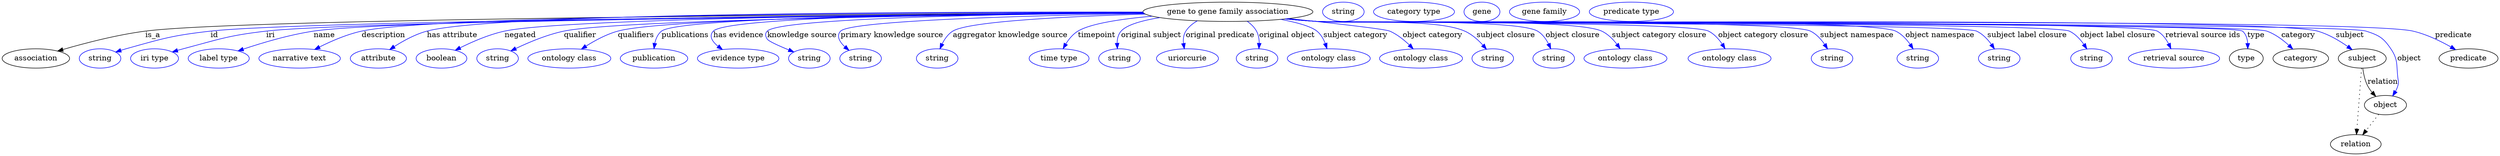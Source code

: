 digraph {
	graph [bb="0,0,4625,283"];
	node [label="\N"];
	"gene to gene family association"	[height=0.5,
		label="gene to gene family association",
		pos="2270.4,265",
		width=4.3691];
	association	[height=0.5,
		pos="62.394,178",
		width=1.7332];
	"gene to gene family association" -> association	[label=is_a,
		lp="279.39,221.5",
		pos="e,102.71,191.77 2113.5,263.28 1673.1,260.99 446.15,252.54 265.39,229 212.36,222.09 153.12,206.57 112.39,194.64"];
	id	[color=blue,
		height=0.5,
		label=string,
		pos="181.39,178",
		width=1.0652];
	"gene to gene family association" -> id	[color=blue,
		label=id,
		lp="393.39,221.5",
		pos="e,210.39,189.97 2114,262.79 1692.8,259.28 555.37,248.16 386.39,229 315.55,220.97 298.04,215.28 229.39,196 226.29,195.13 223.09,194.16 \
219.89,193.14",
		style=solid];
	iri	[color=blue,
		height=0.5,
		label="iri type",
		pos="282.39,178",
		width=1.2277];
	"gene to gene family association" -> iri	[color=blue,
		label=iri,
		lp="496.39,221.5",
		pos="e,315.33,190.11 2114.1,262.65 1709.2,258.93 647.07,247.49 488.39,229 419.3,220.95 402.59,213.98 335.39,196 332.03,195.1 328.55,194.11 \
325.07,193.09",
		style=solid];
	name	[color=blue,
		height=0.5,
		label="label type",
		pos="401.39,178",
		width=1.5707];
	"gene to gene family association" -> name	[color=blue,
		label=name,
		lp="596.39,221.5",
		pos="e,436.99,192.1 2114,263.06 1723.3,260.4 725.56,251.46 576.39,229 531.46,222.23 481.79,207.29 446.88,195.49",
		style=solid];
	description	[color=blue,
		height=0.5,
		label="narrative text",
		pos="551.39,178",
		width=2.0943];
	"gene to gene family association" -> description	[color=blue,
		label=description,
		lp="704.89,221.5",
		pos="e,579.12,194.99 2113.3,264.08 1736.6,263.77 802.93,259.86 664.39,229 637.76,223.07 609.7,210.69 588.21,199.73",
		style=solid];
	"has attribute"	[color=blue,
		height=0.5,
		label=attribute,
		pos="696.39,178",
		width=1.4443];
	"gene to gene family association" -> "has attribute"	[color=blue,
		label="has attribute",
		lp="832.39,221.5",
		pos="e,717.39,194.73 2112.8,264.59 1756.7,265.31 910.52,263.32 785.39,229 764.2,223.19 742.65,211.27 726.06,200.53",
		style=solid];
	negated	[color=blue,
		height=0.5,
		label=boolean,
		pos="813.39,178",
		width=1.2999];
	"gene to gene family association" -> negated	[color=blue,
		label=negated,
		lp="958.39,221.5",
		pos="e,838.7,193.27 2113.7,263.25 1784.5,261.18 1042.1,253.8 929.39,229 900.72,222.69 870.31,209.31 847.83,197.97",
		style=solid];
	qualifier	[color=blue,
		height=0.5,
		label=string,
		pos="916.39,178",
		width=1.0652];
	"gene to gene family association" -> qualifier	[color=blue,
		label=qualifier,
		lp="1069.4,221.5",
		pos="e,941,192.08 2114.4,262.67 1806.5,259.59 1141.7,250.52 1039.4,229 1007.9,222.38 974.24,208.13 950.09,196.53",
		style=solid];
	qualifiers	[color=blue,
		height=0.5,
		label="ontology class",
		pos="1049.4,178",
		width=2.1304];
	"gene to gene family association" -> qualifiers	[color=blue,
		label=qualifiers,
		lp="1172.9,221.5",
		pos="e,1071.8,195.41 2113.8,263.25 1825.3,261.27 1230.6,254.15 1139.4,229 1118.5,223.23 1097.1,211.67 1080.5,201.12",
		style=solid];
	publications	[color=blue,
		height=0.5,
		label=publication,
		pos="1206.4,178",
		width=1.7332];
	"gene to gene family association" -> publications	[color=blue,
		label=publications,
		lp="1264.4,221.5",
		pos="e,1206.3,196.18 2113.3,263.6 1829,262.21 1254.8,256.05 1220.4,229 1213.4,223.48 1209.7,214.73 1207.8,206.08",
		style=solid];
	"has evidence"	[color=blue,
		height=0.5,
		label="evidence type",
		pos="1362.4,178",
		width=2.0943];
	"gene to gene family association" -> "has evidence"	[color=blue,
		label="has evidence",
		lp="1362.9,221.5",
		pos="e,1333.2,194.71 2113.4,263.85 1849.6,262.82 1343.5,257.16 1316.4,229 1307.6,219.91 1314.2,209.68 1324.9,200.86",
		style=solid];
	"knowledge source"	[color=blue,
		height=0.5,
		label=string,
		pos="1494.4,178",
		width=1.0652];
	"gene to gene family association" -> "knowledge source"	[color=blue,
		label="knowledge source",
		lp="1480.9,221.5",
		pos="e,1465.6,190.14 2113.8,263.12 1873.8,260.98 1440.1,253.71 1416.4,229 1411.8,224.19 1412.8,219.6 1416.4,214 1418.9,210.08 1437.8,\
201.57 1456.3,193.92",
		style=solid];
	"primary knowledge source"	[color=blue,
		height=0.5,
		label=string,
		pos="1589.4,178",
		width=1.0652];
	"gene to gene family association" -> "primary knowledge source"	[color=blue,
		label="primary knowledge source",
		lp="1647.4,221.5",
		pos="e,1567.9,193.09 2115.5,261.82 1910.2,258.15 1571.5,249.08 1552.4,229 1543.8,220 1550.4,208.99 1560.3,199.59",
		style=solid];
	"aggregator knowledge source"	[color=blue,
		height=0.5,
		label=string,
		pos="1731.4,178",
		width=1.0652];
	"gene to gene family association" -> "aggregator knowledge source"	[color=blue,
		label="aggregator knowledge source",
		lp="1866.9,221.5",
		pos="e,1736.5,195.92 2117.5,260.71 1978.3,256.56 1790.2,247.57 1760.4,229 1751.5,223.49 1745.1,214.21 1740.6,205.14",
		style=solid];
	timepoint	[color=blue,
		height=0.5,
		label="time type",
		pos="1957.4,178",
		width=1.5346];
	"gene to gene family association" -> timepoint	[color=blue,
		label=timepoint,
		lp="2027.4,221.5",
		pos="e,1964.9,196.26 2130.2,256.82 2073.6,251.79 2016.1,243.29 1992.4,229 1983,223.34 1975.5,214.08 1969.9,205.06",
		style=solid];
	"original subject"	[color=blue,
		height=0.5,
		label=string,
		pos="2069.4,178",
		width=1.0652];
	"gene to gene family association" -> "original subject"	[color=blue,
		label="original subject",
		lp="2128.4,221.5",
		pos="e,2065.5,196.32 2144.4,254.16 2112,248.97 2083.1,241.05 2072.4,229 2066.9,222.88 2065.1,214.5 2064.9,206.34",
		style=solid];
	"original predicate"	[color=blue,
		height=0.5,
		label=uriorcurie,
		pos="2195.4,178",
		width=1.5887];
	"gene to gene family association" -> "original predicate"	[color=blue,
		label="original predicate",
		lp="2255.9,221.5",
		pos="e,2189.6,196.05 2213.7,248.15 2205.2,243.34 2197.6,237.1 2192.4,229 2188.1,222.3 2187.2,213.98 2187.9,206.06",
		style=solid];
	"original object"	[color=blue,
		height=0.5,
		label=string,
		pos="2324.4,178",
		width=1.0652];
	"gene to gene family association" -> "original object"	[color=blue,
		label="original object",
		lp="2379.9,221.5",
		pos="e,2327.9,196.23 2306.2,247.31 2313,242.41 2319.4,236.34 2323.4,229 2327.1,222.2 2328.4,214.06 2328.4,206.33",
		style=solid];
	"subject category"	[color=blue,
		height=0.5,
		label="ontology class",
		pos="2457.4,178",
		width=2.1304];
	"gene to gene family association" -> "subject category"	[color=blue,
		label="subject category",
		lp="2506.9,221.5",
		pos="e,2454,196.3 2368.2,250.89 2397.2,245.38 2424.2,238.1 2435.4,229 2442.6,223.15 2447.5,214.48 2450.8,205.99",
		style=solid];
	"object category"	[color=blue,
		height=0.5,
		label="ontology class",
		pos="2628.4,178",
		width=2.1304];
	"gene to gene family association" -> "object category"	[color=blue,
		label="object category",
		lp="2649.9,221.5",
		pos="e,2614,195.88 2383.3,252.39 2464.6,243.77 2561.6,232.86 2570.4,229 2584,223.04 2596.7,212.77 2606.8,203.09",
		style=solid];
	"subject closure"	[color=blue,
		height=0.5,
		label=string,
		pos="2761.4,178",
		width=1.0652];
	"gene to gene family association" -> "subject closure"	[color=blue,
		label="subject closure",
		lp="2785.9,221.5",
		pos="e,2749.7,195.15 2381.3,252.16 2400,250.32 2419.2,248.52 2437.4,247 2497.8,241.93 2654,253.48 2709.4,229 2722.4,223.25 2734.1,212.75 \
2743.1,202.86",
		style=solid];
	"object closure"	[color=blue,
		height=0.5,
		label=string,
		pos="2874.4,178",
		width=1.0652];
	"gene to gene family association" -> "object closure"	[color=blue,
		label="object closure",
		lp="2909.4,221.5",
		pos="e,2869,196.03 2379.5,251.99 2398.7,250.13 2418.6,248.37 2437.4,247 2482.5,243.71 2805.5,252.17 2844.4,229 2853.4,223.62 2860.1,214.37 \
2864.8,205.27",
		style=solid];
	"subject category closure"	[color=blue,
		height=0.5,
		label="ontology class",
		pos="3007.4,178",
		width=2.1304];
	"gene to gene family association" -> "subject category closure"	[color=blue,
		label="subject category closure",
		lp="3069.9,221.5",
		pos="e,2997.5,196.23 2378.6,251.92 2398.1,250.04 2418.3,248.29 2437.4,247 2495.7,243.04 2910.5,254 2963.4,229 2974.7,223.65 2984.3,213.88 \
2991.7,204.39",
		style=solid];
	"object category closure"	[color=blue,
		height=0.5,
		label="ontology class",
		pos="3200.4,178",
		width=2.1304];
	"gene to gene family association" -> "object category closure"	[color=blue,
		label="object category closure",
		lp="3262.9,221.5",
		pos="e,3192.1,196.22 2378.1,251.81 2397.8,249.93 2418.2,248.21 2437.4,247 2477.5,244.46 3125.5,247.1 3161.4,229 3171.8,223.75 3180.3,\
214.26 3186.7,204.95",
		style=solid];
	"subject namespace"	[color=blue,
		height=0.5,
		label=string,
		pos="3390.4,178",
		width=1.0652];
	"gene to gene family association" -> "subject namespace"	[color=blue,
		label="subject namespace",
		lp="3436.4,221.5",
		pos="e,3382.1,195.76 2377.6,251.77 2397.5,249.88 2418,248.17 2437.4,247 2488,243.93 3304.9,251.43 3350.4,229 3361.2,223.66 3370.1,213.83 \
3376.7,204.3",
		style=solid];
	"object namespace"	[color=blue,
		height=0.5,
		label=string,
		pos="3549.4,178",
		width=1.0652];
	"gene to gene family association" -> "object namespace"	[color=blue,
		label="object namespace",
		lp="3590.4,221.5",
		pos="e,3540.8,195.79 2377.2,251.77 2397.2,249.87 2417.9,248.15 2437.4,247 2496.8,243.48 3454.8,254.91 3508.4,229 3519.4,223.69 3528.4,\
213.87 3535.2,204.33",
		style=solid];
	"subject label closure"	[color=blue,
		height=0.5,
		label=string,
		pos="3700.4,178",
		width=1.0652];
	"gene to gene family association" -> "subject label closure"	[color=blue,
		label="subject label closure",
		lp="3752.4,221.5",
		pos="e,3691.5,195.81 2377.2,251.74 2397.2,249.84 2417.9,248.13 2437.4,247 2471.3,245.03 3627.8,243.55 3658.4,229 3669.5,223.71 3678.8,\
213.9 3685.7,204.36",
		style=solid];
	"object label closure"	[color=blue,
		height=0.5,
		label=string,
		pos="3871.4,178",
		width=1.0652];
	"gene to gene family association" -> "object label closure"	[color=blue,
		label="object label closure",
		lp="3919.9,221.5",
		pos="e,3862.8,195.8 2377.2,251.71 2397.2,249.81 2417.9,248.12 2437.4,247 2476,244.79 3795.5,245.78 3830.4,229 3841.4,223.71 3850.4,213.89 \
3857.2,204.35",
		style=solid];
	"retrieval source ids"	[color=blue,
		height=0.5,
		label="retrieval source",
		pos="4024.4,178",
		width=2.347];
	"gene to gene family association" -> "retrieval source ids"	[color=blue,
		label="retrieval source ids",
		lp="4077.9,221.5",
		pos="e,4018.7,196.17 2376.7,251.73 2396.9,249.82 2417.8,248.11 2437.4,247 2480.6,244.56 3955.7,250.24 3993.4,229 4002.6,223.79 4009.5,\
214.57 4014.4,205.45",
		style=solid];
	type	[height=0.5,
		pos="4158.4,178",
		width=0.86659];
	"gene to gene family association" -> type	[color=blue,
		label=type,
		lp="4176.4,221.5",
		pos="e,4161.1,195.99 2376.7,251.71 2396.9,249.8 2417.8,248.1 2437.4,247 2461.2,245.67 4133.5,244.72 4151.4,229 4157.9,223.32 4160.4,214.65 \
4161.1,206.12",
		style=solid];
	category	[height=0.5,
		pos="4259.4,178",
		width=1.4263];
	"gene to gene family association" -> category	[color=blue,
		label=category,
		lp="4254.9,221.5",
		pos="e,4244.7,195.48 2376.7,251.71 2396.9,249.8 2417.8,248.1 2437.4,247 2486.2,244.27 4150.3,245.32 4196.4,229 4211.6,223.6 4226,212.84 \
4237.1,202.68",
		style=solid];
	subject	[height=0.5,
		pos="4373.4,178",
		width=1.2277];
	"gene to gene family association" -> subject	[color=blue,
		label=subject,
		lp="4350.4,221.5",
		pos="e,4354.7,194.32 2376.7,251.7 2396.9,249.79 2417.8,248.09 2437.4,247 2540.2,241.28 4191.3,257.05 4290.4,229 4310.6,223.29 4330.7,\
211.3 4346.2,200.49",
		style=solid];
	object	[height=0.5,
		pos="4416.4,91",
		width=1.0832];
	"gene to gene family association" -> object	[color=blue,
		label=object,
		lp="4460.4,178",
		pos="e,4429.8,108.09 2376.7,251.69 2396.9,249.78 2417.8,248.09 2437.4,247 2491.3,244.01 4329.1,245.76 4380.4,229 4404.3,221.19 4412.3,\
216.87 4426.4,196 4440.2,175.52 4436.5,166.51 4439.4,142 4440.2,135.38 4441.3,133.39 4439.4,127 4438.4,123.55 4436.9,120.13 4435.1,\
116.85",
		style=solid];
	predicate	[height=0.5,
		pos="4570.4,178",
		width=1.5165];
	"gene to gene family association" -> predicate	[color=blue,
		label=predicate,
		lp="4542.4,221.5",
		pos="e,4546.6,194.36 2376.7,251.69 2396.9,249.78 2417.8,248.08 2437.4,247 2550,240.78 4357.6,254.76 4467.4,229 4492.3,223.16 4518.2,210.57 \
4537.8,199.48",
		style=solid];
	association_type	[color=blue,
		height=0.5,
		label=string,
		pos="2484.4,265",
		width=1.0652];
	association_category	[color=blue,
		height=0.5,
		label="category type",
		pos="2615.4,265",
		width=2.0762];
	subject -> object	[label=relation,
		lp="4411.4,134.5",
		pos="e,4398.5,107.23 4374.5,159.55 4375.7,149.57 4378.2,137.07 4383.4,127 4385.6,122.68 4388.5,118.52 4391.7,114.66"];
	relation	[height=0.5,
		pos="4361.4,18",
		width=1.2999];
	subject -> relation	[pos="e,4362.7,36.188 4372.1,159.79 4370,132.48 4366,78.994 4363.5,46.38",
		style=dotted];
	"gene to gene family association_subject"	[color=blue,
		height=0.5,
		label=gene,
		pos="2741.4,265",
		width=0.92075];
	object -> relation	[pos="e,4374.2,35.54 4403.9,73.889 4397,64.939 4388.2,53.617 4380.4,43.584",
		style=dotted];
	"gene to gene family association_object"	[color=blue,
		height=0.5,
		label="gene family",
		pos="2857.4,265",
		width=1.8054];
	"gene to gene family association_predicate"	[color=blue,
		height=0.5,
		label="predicate type",
		pos="3018.4,265",
		width=2.1665];
}
